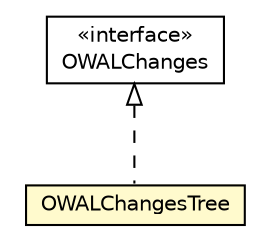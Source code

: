 #!/usr/local/bin/dot
#
# Class diagram 
# Generated by UMLGraph version R5_6-24-gf6e263 (http://www.umlgraph.org/)
#

digraph G {
	edge [fontname="Helvetica",fontsize=10,labelfontname="Helvetica",labelfontsize=10];
	node [fontname="Helvetica",fontsize=10,shape=plaintext];
	nodesep=0.25;
	ranksep=0.5;
	// com.orientechnologies.orient.core.storage.impl.local.paginated.wal.OWALChangesTree
	c4356017 [label=<<table title="com.orientechnologies.orient.core.storage.impl.local.paginated.wal.OWALChangesTree" border="0" cellborder="1" cellspacing="0" cellpadding="2" port="p" bgcolor="lemonChiffon" href="./OWALChangesTree.html">
		<tr><td><table border="0" cellspacing="0" cellpadding="1">
<tr><td align="center" balign="center"> OWALChangesTree </td></tr>
		</table></td></tr>
		</table>>, URL="./OWALChangesTree.html", fontname="Helvetica", fontcolor="black", fontsize=10.0];
	// com.orientechnologies.orient.core.storage.impl.local.paginated.wal.OWALChanges
	c4356025 [label=<<table title="com.orientechnologies.orient.core.storage.impl.local.paginated.wal.OWALChanges" border="0" cellborder="1" cellspacing="0" cellpadding="2" port="p" href="./OWALChanges.html">
		<tr><td><table border="0" cellspacing="0" cellpadding="1">
<tr><td align="center" balign="center"> &#171;interface&#187; </td></tr>
<tr><td align="center" balign="center"> OWALChanges </td></tr>
		</table></td></tr>
		</table>>, URL="./OWALChanges.html", fontname="Helvetica", fontcolor="black", fontsize=10.0];
	//com.orientechnologies.orient.core.storage.impl.local.paginated.wal.OWALChangesTree implements com.orientechnologies.orient.core.storage.impl.local.paginated.wal.OWALChanges
	c4356025:p -> c4356017:p [dir=back,arrowtail=empty,style=dashed];
}

